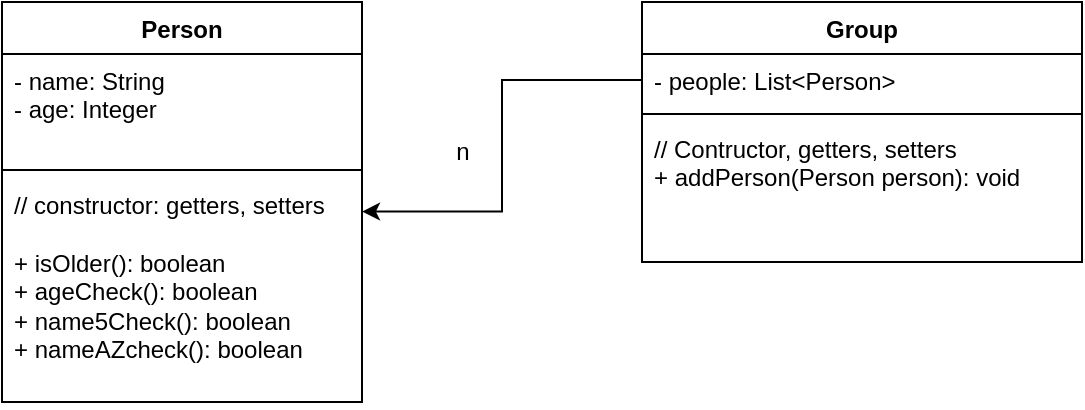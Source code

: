 <mxfile version="24.6.0" type="github">
  <diagram name="Página-1" id="hya2uCZ8vttphcQ2DzEh">
    <mxGraphModel dx="811" dy="390" grid="1" gridSize="10" guides="1" tooltips="1" connect="1" arrows="1" fold="1" page="1" pageScale="1" pageWidth="827" pageHeight="1169" math="0" shadow="0">
      <root>
        <mxCell id="0" />
        <mxCell id="1" parent="0" />
        <mxCell id="L0rvEJcZYEpyYl15f_BX-1" value="Person" style="swimlane;fontStyle=1;align=center;verticalAlign=top;childLayout=stackLayout;horizontal=1;startSize=26;horizontalStack=0;resizeParent=1;resizeParentMax=0;resizeLast=0;collapsible=1;marginBottom=0;whiteSpace=wrap;html=1;" vertex="1" parent="1">
          <mxGeometry x="70" y="150" width="180" height="200" as="geometry" />
        </mxCell>
        <mxCell id="L0rvEJcZYEpyYl15f_BX-2" value="- name: String&lt;span style=&quot;background-color: initial;&quot;&gt;&amp;nbsp;&amp;nbsp;&lt;/span&gt;&lt;div&gt;&lt;div&gt;- age: Integer&lt;/div&gt;&lt;/div&gt;" style="text;strokeColor=none;fillColor=none;align=left;verticalAlign=top;spacingLeft=4;spacingRight=4;overflow=hidden;rotatable=0;points=[[0,0.5],[1,0.5]];portConstraint=eastwest;whiteSpace=wrap;html=1;" vertex="1" parent="L0rvEJcZYEpyYl15f_BX-1">
          <mxGeometry y="26" width="180" height="54" as="geometry" />
        </mxCell>
        <mxCell id="L0rvEJcZYEpyYl15f_BX-3" value="" style="line;strokeWidth=1;fillColor=none;align=left;verticalAlign=middle;spacingTop=-1;spacingLeft=3;spacingRight=3;rotatable=0;labelPosition=right;points=[];portConstraint=eastwest;strokeColor=inherit;" vertex="1" parent="L0rvEJcZYEpyYl15f_BX-1">
          <mxGeometry y="80" width="180" height="8" as="geometry" />
        </mxCell>
        <mxCell id="L0rvEJcZYEpyYl15f_BX-4" value="&lt;div&gt;// constructor: getters, setters&amp;nbsp;&lt;/div&gt;&lt;div&gt;&lt;br&gt;&lt;/div&gt;+ isOlder(): boolean&lt;div&gt;+ ageCheck(): boolean&lt;/div&gt;&lt;div&gt;+ name5Check(): boolean&lt;/div&gt;&lt;div&gt;+ nameAZcheck(): boolean&lt;/div&gt;" style="text;strokeColor=none;fillColor=none;align=left;verticalAlign=top;spacingLeft=4;spacingRight=4;overflow=hidden;rotatable=0;points=[[0,0.5],[1,0.5]];portConstraint=eastwest;whiteSpace=wrap;html=1;" vertex="1" parent="L0rvEJcZYEpyYl15f_BX-1">
          <mxGeometry y="88" width="180" height="112" as="geometry" />
        </mxCell>
        <mxCell id="L0rvEJcZYEpyYl15f_BX-5" value="Group" style="swimlane;fontStyle=1;align=center;verticalAlign=top;childLayout=stackLayout;horizontal=1;startSize=26;horizontalStack=0;resizeParent=1;resizeParentMax=0;resizeLast=0;collapsible=1;marginBottom=0;whiteSpace=wrap;html=1;" vertex="1" parent="1">
          <mxGeometry x="390" y="150" width="220" height="130" as="geometry" />
        </mxCell>
        <mxCell id="L0rvEJcZYEpyYl15f_BX-6" value="- people: List&amp;lt;Person&amp;gt;" style="text;strokeColor=none;fillColor=none;align=left;verticalAlign=top;spacingLeft=4;spacingRight=4;overflow=hidden;rotatable=0;points=[[0,0.5],[1,0.5]];portConstraint=eastwest;whiteSpace=wrap;html=1;" vertex="1" parent="L0rvEJcZYEpyYl15f_BX-5">
          <mxGeometry y="26" width="220" height="26" as="geometry" />
        </mxCell>
        <mxCell id="L0rvEJcZYEpyYl15f_BX-7" value="" style="line;strokeWidth=1;fillColor=none;align=left;verticalAlign=middle;spacingTop=-1;spacingLeft=3;spacingRight=3;rotatable=0;labelPosition=right;points=[];portConstraint=eastwest;strokeColor=inherit;" vertex="1" parent="L0rvEJcZYEpyYl15f_BX-5">
          <mxGeometry y="52" width="220" height="8" as="geometry" />
        </mxCell>
        <mxCell id="L0rvEJcZYEpyYl15f_BX-8" value="// Contructor, getters, setters&lt;div&gt;+ addPerson(Person person): void&lt;/div&gt;&lt;div&gt;&lt;br&gt;&lt;/div&gt;" style="text;strokeColor=none;fillColor=none;align=left;verticalAlign=top;spacingLeft=4;spacingRight=4;overflow=hidden;rotatable=0;points=[[0,0.5],[1,0.5]];portConstraint=eastwest;whiteSpace=wrap;html=1;" vertex="1" parent="L0rvEJcZYEpyYl15f_BX-5">
          <mxGeometry y="60" width="220" height="70" as="geometry" />
        </mxCell>
        <mxCell id="L0rvEJcZYEpyYl15f_BX-9" style="edgeStyle=orthogonalEdgeStyle;rounded=0;orthogonalLoop=1;jettySize=auto;html=1;entryX=1;entryY=0.15;entryDx=0;entryDy=0;entryPerimeter=0;" edge="1" parent="1" source="L0rvEJcZYEpyYl15f_BX-6" target="L0rvEJcZYEpyYl15f_BX-4">
          <mxGeometry relative="1" as="geometry" />
        </mxCell>
        <mxCell id="L0rvEJcZYEpyYl15f_BX-10" value="n" style="text;html=1;align=center;verticalAlign=middle;resizable=0;points=[];autosize=1;strokeColor=none;fillColor=none;" vertex="1" parent="1">
          <mxGeometry x="285" y="210" width="30" height="30" as="geometry" />
        </mxCell>
      </root>
    </mxGraphModel>
  </diagram>
</mxfile>
